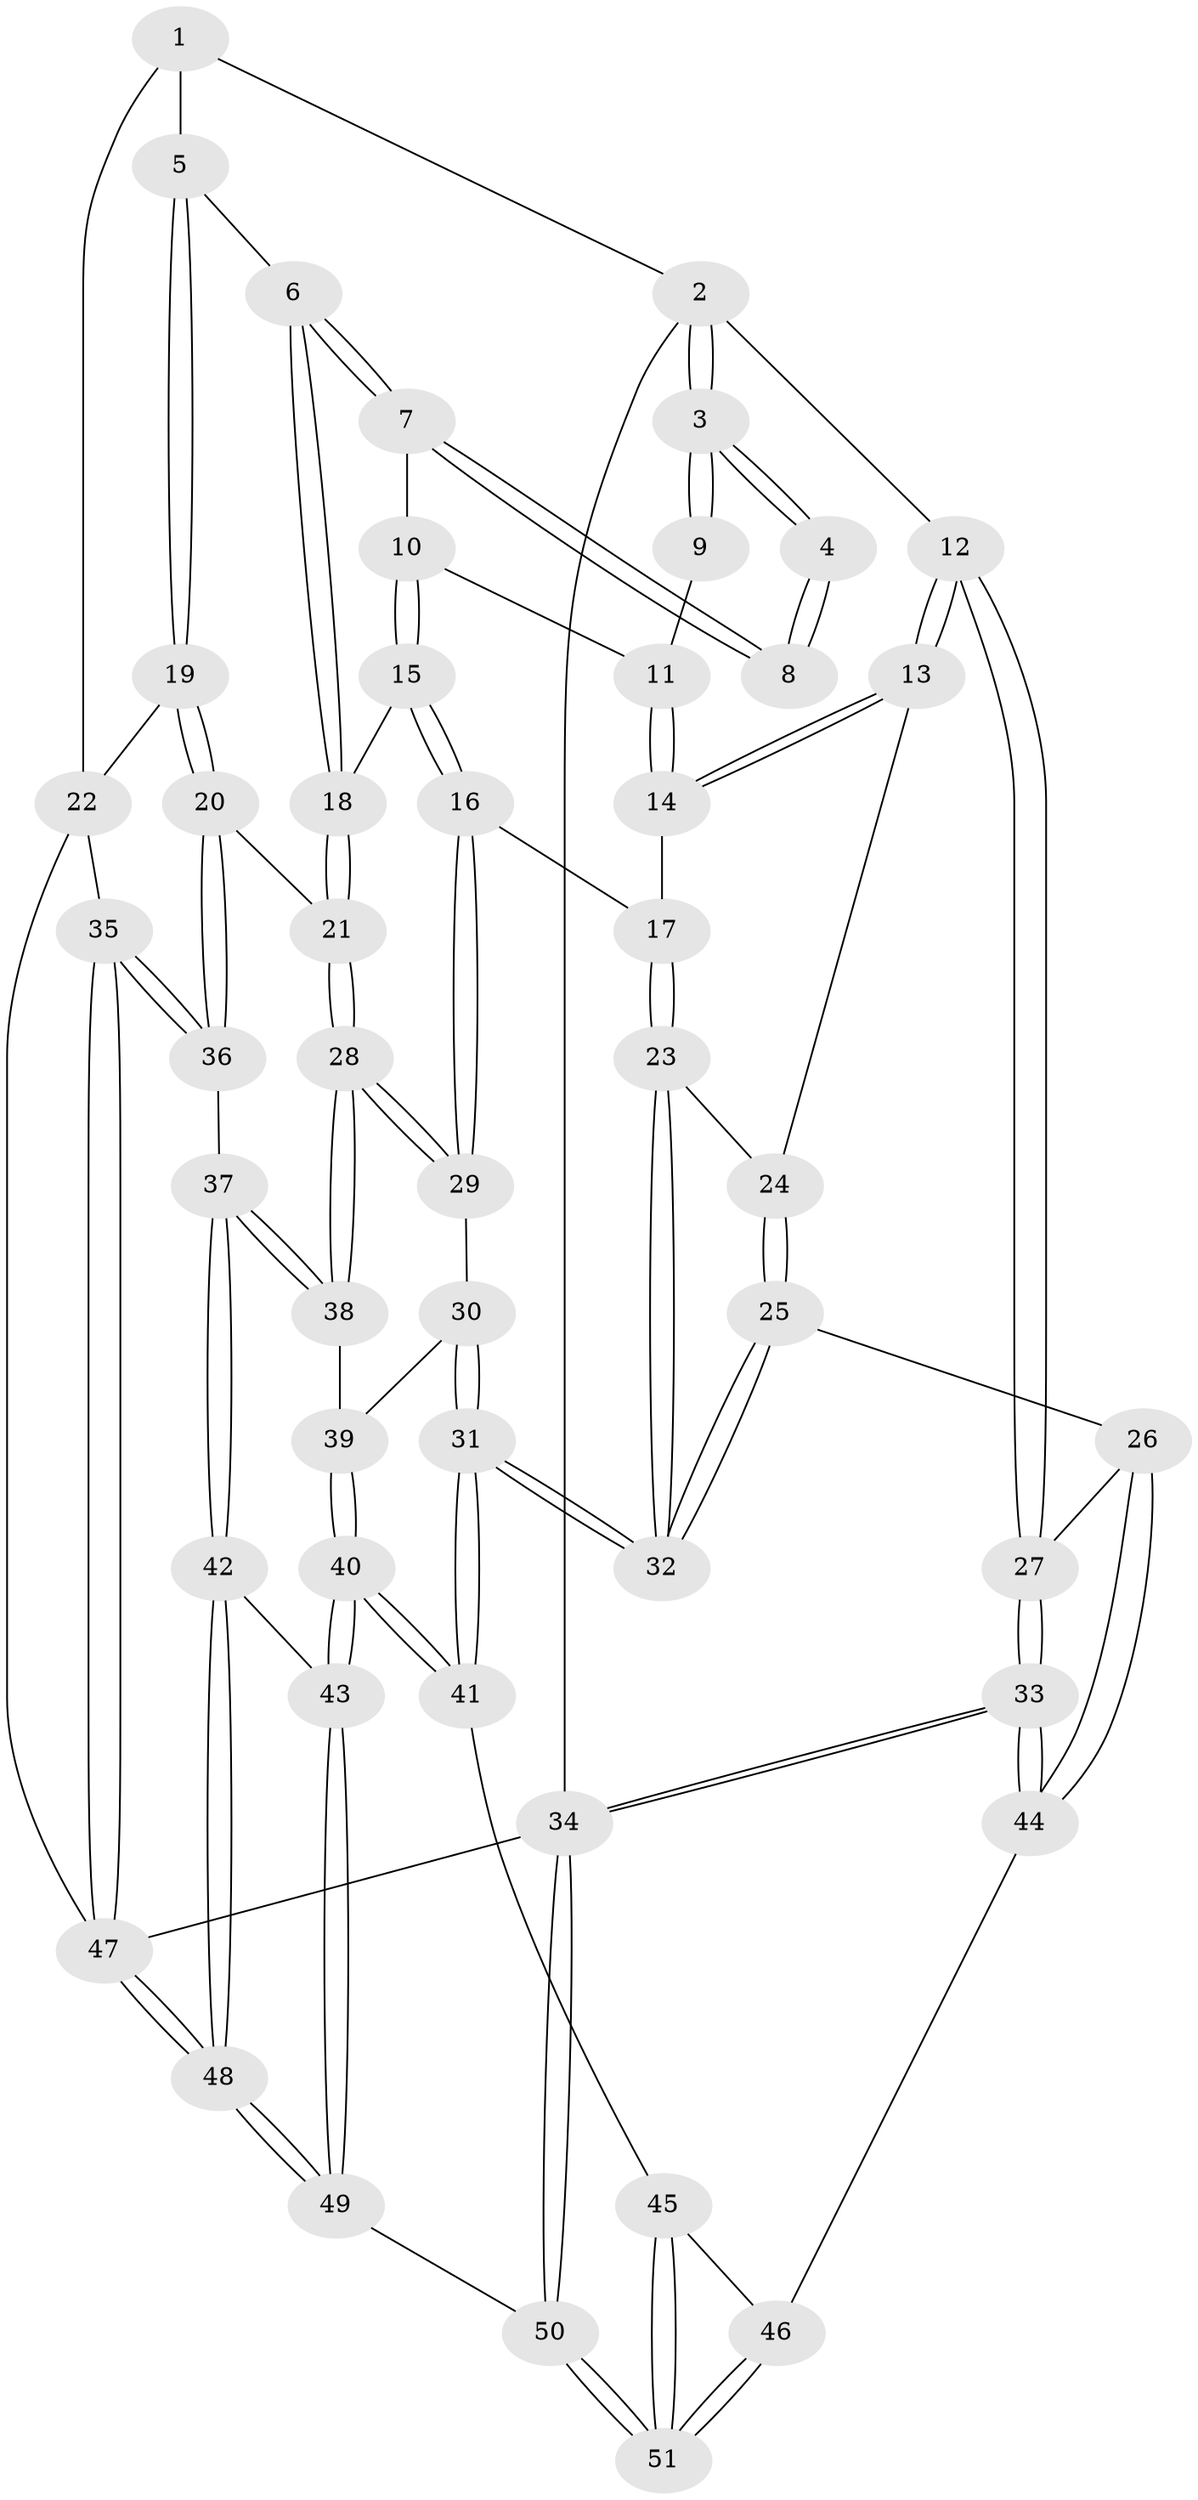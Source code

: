 // coarse degree distribution, {7: 0.06666666666666667, 2: 0.06666666666666667, 5: 0.3333333333333333, 3: 0.13333333333333333, 4: 0.26666666666666666, 6: 0.13333333333333333}
// Generated by graph-tools (version 1.1) at 2025/21/03/04/25 18:21:18]
// undirected, 51 vertices, 124 edges
graph export_dot {
graph [start="1"]
  node [color=gray90,style=filled];
  1 [pos="+0.778967961220679+0"];
  2 [pos="+0+0"];
  3 [pos="+0.04986393358728539+0"];
  4 [pos="+0.7019643737521061+0"];
  5 [pos="+0.9708216680496804+0.2645012457117946"];
  6 [pos="+0.8913152623604683+0.27915185188104946"];
  7 [pos="+0.6716334146226821+0.1556971561242039"];
  8 [pos="+0.6642252669166449+0.139888164759167"];
  9 [pos="+0.5968861946596662+0.14078030554312274"];
  10 [pos="+0.6064270611836551+0.27567223096703947"];
  11 [pos="+0.44664881196074485+0.2161398759973145"];
  12 [pos="+0+0.0864330949564114"];
  13 [pos="+0.06968167423406109+0.14153813996230524"];
  14 [pos="+0.2836959274515842+0.23131230241184406"];
  15 [pos="+0.6028422856936887+0.4243040584800192"];
  16 [pos="+0.5901298718842788+0.43476219228104296"];
  17 [pos="+0.5165930868333158+0.43191684275104747"];
  18 [pos="+0.7591716830676318+0.4008102794628138"];
  19 [pos="+1+0.2768842130094416"];
  20 [pos="+0.880096405378796+0.5772776469094588"];
  21 [pos="+0.8154502445739904+0.5673117121706391"];
  22 [pos="+1+0.28088672514707586"];
  23 [pos="+0.437515885502515+0.5261768447650257"];
  24 [pos="+0.3271550093817199+0.466085234285878"];
  25 [pos="+0.3421255581296596+0.7001512350888537"];
  26 [pos="+0.20345385346396208+0.6768962789449628"];
  27 [pos="+0+0.5287634108756685"];
  28 [pos="+0.7347316797389529+0.6337106926408068"];
  29 [pos="+0.6198614170689891+0.5594643936842595"];
  30 [pos="+0.5529826307578862+0.6510716483221323"];
  31 [pos="+0.36651924423730753+0.7106952188782965"];
  32 [pos="+0.36004911508069243+0.7049022233479445"];
  33 [pos="+0+1"];
  34 [pos="+0+1"];
  35 [pos="+1+0.7688491507820174"];
  36 [pos="+1+0.7094461493818832"];
  37 [pos="+0.7614372358171239+0.7627604405619388"];
  38 [pos="+0.73574154753987+0.7089498762638113"];
  39 [pos="+0.6110645051939394+0.7142388764961386"];
  40 [pos="+0.5608630183902749+0.8621264399499162"];
  41 [pos="+0.4058383896253514+0.7997468599316274"];
  42 [pos="+0.7554198852310104+0.7843280262862455"];
  43 [pos="+0.6270568695333762+0.9177249571963727"];
  44 [pos="+0.164555648600985+0.8612667134261632"];
  45 [pos="+0.3970309923521665+0.8225894372452339"];
  46 [pos="+0.21500332647120654+0.918301796062816"];
  47 [pos="+1+1"];
  48 [pos="+1+1"];
  49 [pos="+0.6756013037158081+1"];
  50 [pos="+0.3106437996536412+1"];
  51 [pos="+0.311074058879987+1"];
  1 -- 2;
  1 -- 5;
  1 -- 22;
  2 -- 3;
  2 -- 3;
  2 -- 12;
  2 -- 34;
  3 -- 4;
  3 -- 4;
  3 -- 9;
  3 -- 9;
  4 -- 8;
  4 -- 8;
  5 -- 6;
  5 -- 19;
  5 -- 19;
  6 -- 7;
  6 -- 7;
  6 -- 18;
  6 -- 18;
  7 -- 8;
  7 -- 8;
  7 -- 10;
  9 -- 11;
  10 -- 11;
  10 -- 15;
  10 -- 15;
  11 -- 14;
  11 -- 14;
  12 -- 13;
  12 -- 13;
  12 -- 27;
  12 -- 27;
  13 -- 14;
  13 -- 14;
  13 -- 24;
  14 -- 17;
  15 -- 16;
  15 -- 16;
  15 -- 18;
  16 -- 17;
  16 -- 29;
  16 -- 29;
  17 -- 23;
  17 -- 23;
  18 -- 21;
  18 -- 21;
  19 -- 20;
  19 -- 20;
  19 -- 22;
  20 -- 21;
  20 -- 36;
  20 -- 36;
  21 -- 28;
  21 -- 28;
  22 -- 35;
  22 -- 47;
  23 -- 24;
  23 -- 32;
  23 -- 32;
  24 -- 25;
  24 -- 25;
  25 -- 26;
  25 -- 32;
  25 -- 32;
  26 -- 27;
  26 -- 44;
  26 -- 44;
  27 -- 33;
  27 -- 33;
  28 -- 29;
  28 -- 29;
  28 -- 38;
  28 -- 38;
  29 -- 30;
  30 -- 31;
  30 -- 31;
  30 -- 39;
  31 -- 32;
  31 -- 32;
  31 -- 41;
  31 -- 41;
  33 -- 34;
  33 -- 34;
  33 -- 44;
  33 -- 44;
  34 -- 50;
  34 -- 50;
  34 -- 47;
  35 -- 36;
  35 -- 36;
  35 -- 47;
  35 -- 47;
  36 -- 37;
  37 -- 38;
  37 -- 38;
  37 -- 42;
  37 -- 42;
  38 -- 39;
  39 -- 40;
  39 -- 40;
  40 -- 41;
  40 -- 41;
  40 -- 43;
  40 -- 43;
  41 -- 45;
  42 -- 43;
  42 -- 48;
  42 -- 48;
  43 -- 49;
  43 -- 49;
  44 -- 46;
  45 -- 46;
  45 -- 51;
  45 -- 51;
  46 -- 51;
  46 -- 51;
  47 -- 48;
  47 -- 48;
  48 -- 49;
  48 -- 49;
  49 -- 50;
  50 -- 51;
  50 -- 51;
}
